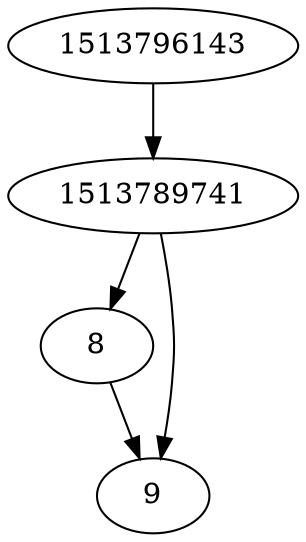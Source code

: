 strict digraph  {
8;
9;
1513789741;
1513796143;
8 -> 9;
1513789741 -> 8;
1513789741 -> 9;
1513796143 -> 1513789741;
}
